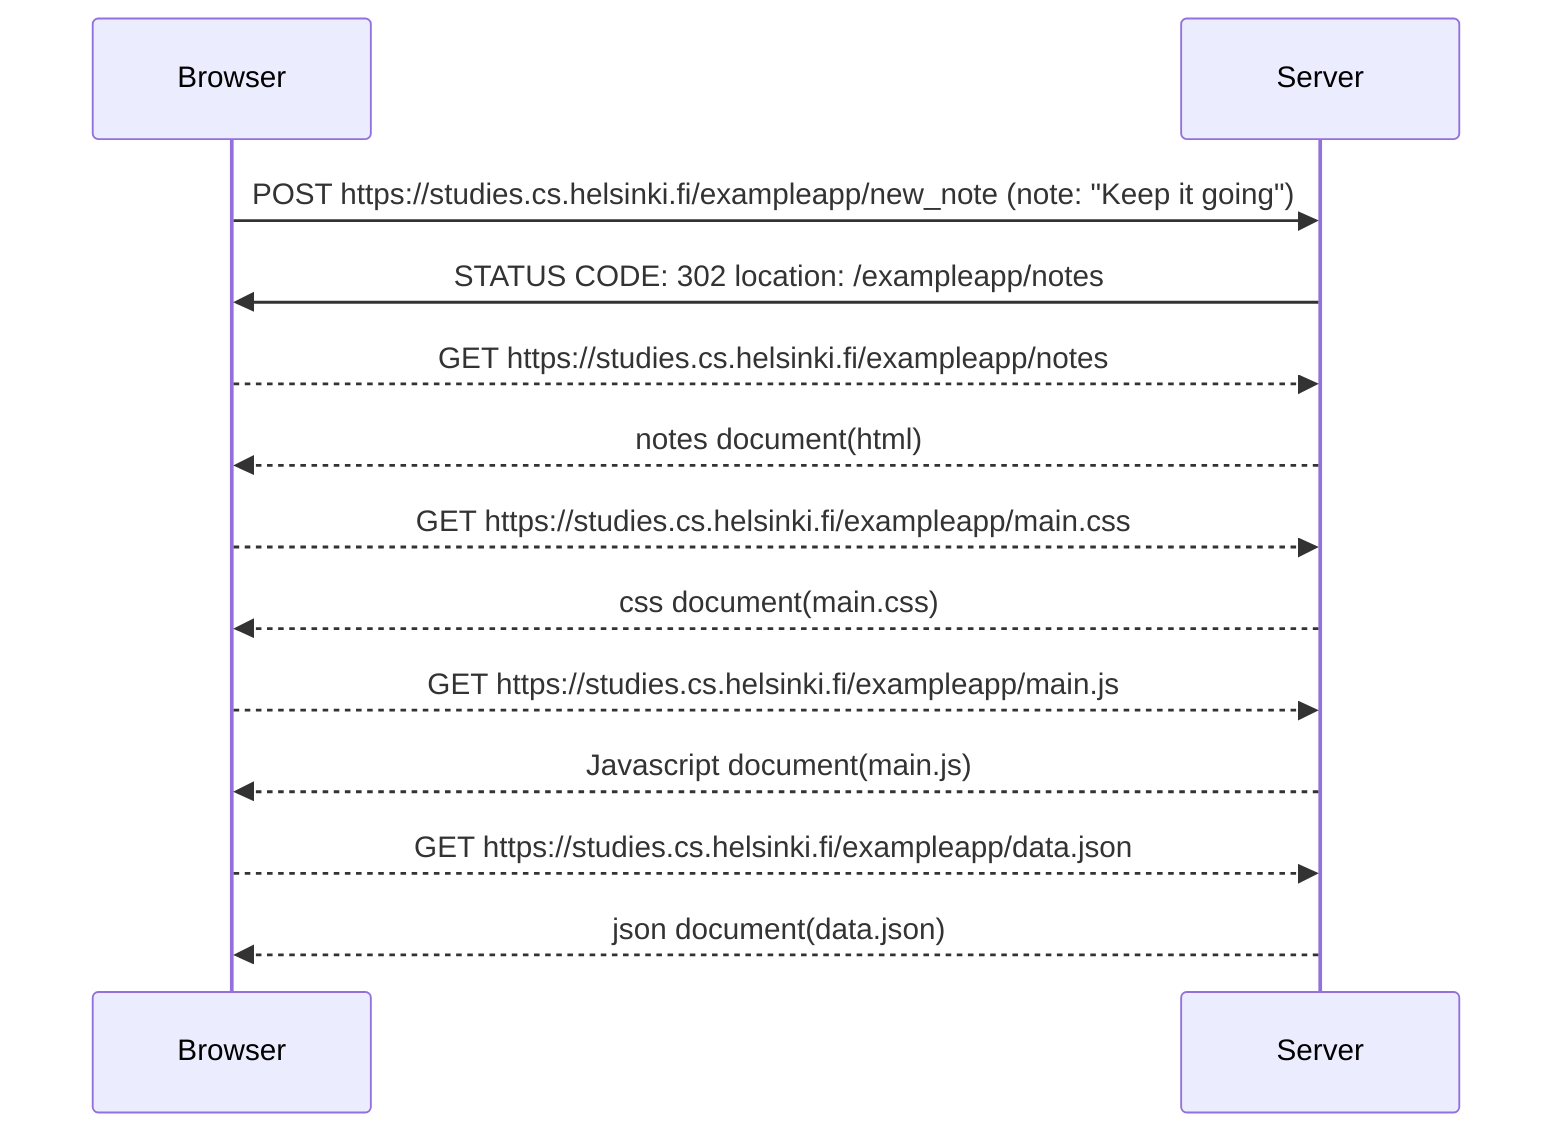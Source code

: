 sequenceDiagram
    Browser->>Server: POST https://studies.cs.helsinki.fi/exampleapp/new_note (note: "Keep it going")
    Server->>Browser: STATUS CODE: 302 location: /exampleapp/notes
    Browser-->>Server: GET https://studies.cs.helsinki.fi/exampleapp/notes
    Server-->>Browser: notes document(html)
    Browser-->>Server: GET https://studies.cs.helsinki.fi/exampleapp/main.css
    Server-->>Browser: css document(main.css)
    Browser-->>Server: GET https://studies.cs.helsinki.fi/exampleapp/main.js
    Server-->>Browser: Javascript document(main.js)
    Browser-->>Server: GET https://studies.cs.helsinki.fi/exampleapp/data.json
    Server-->>Browser: json document(data.json)